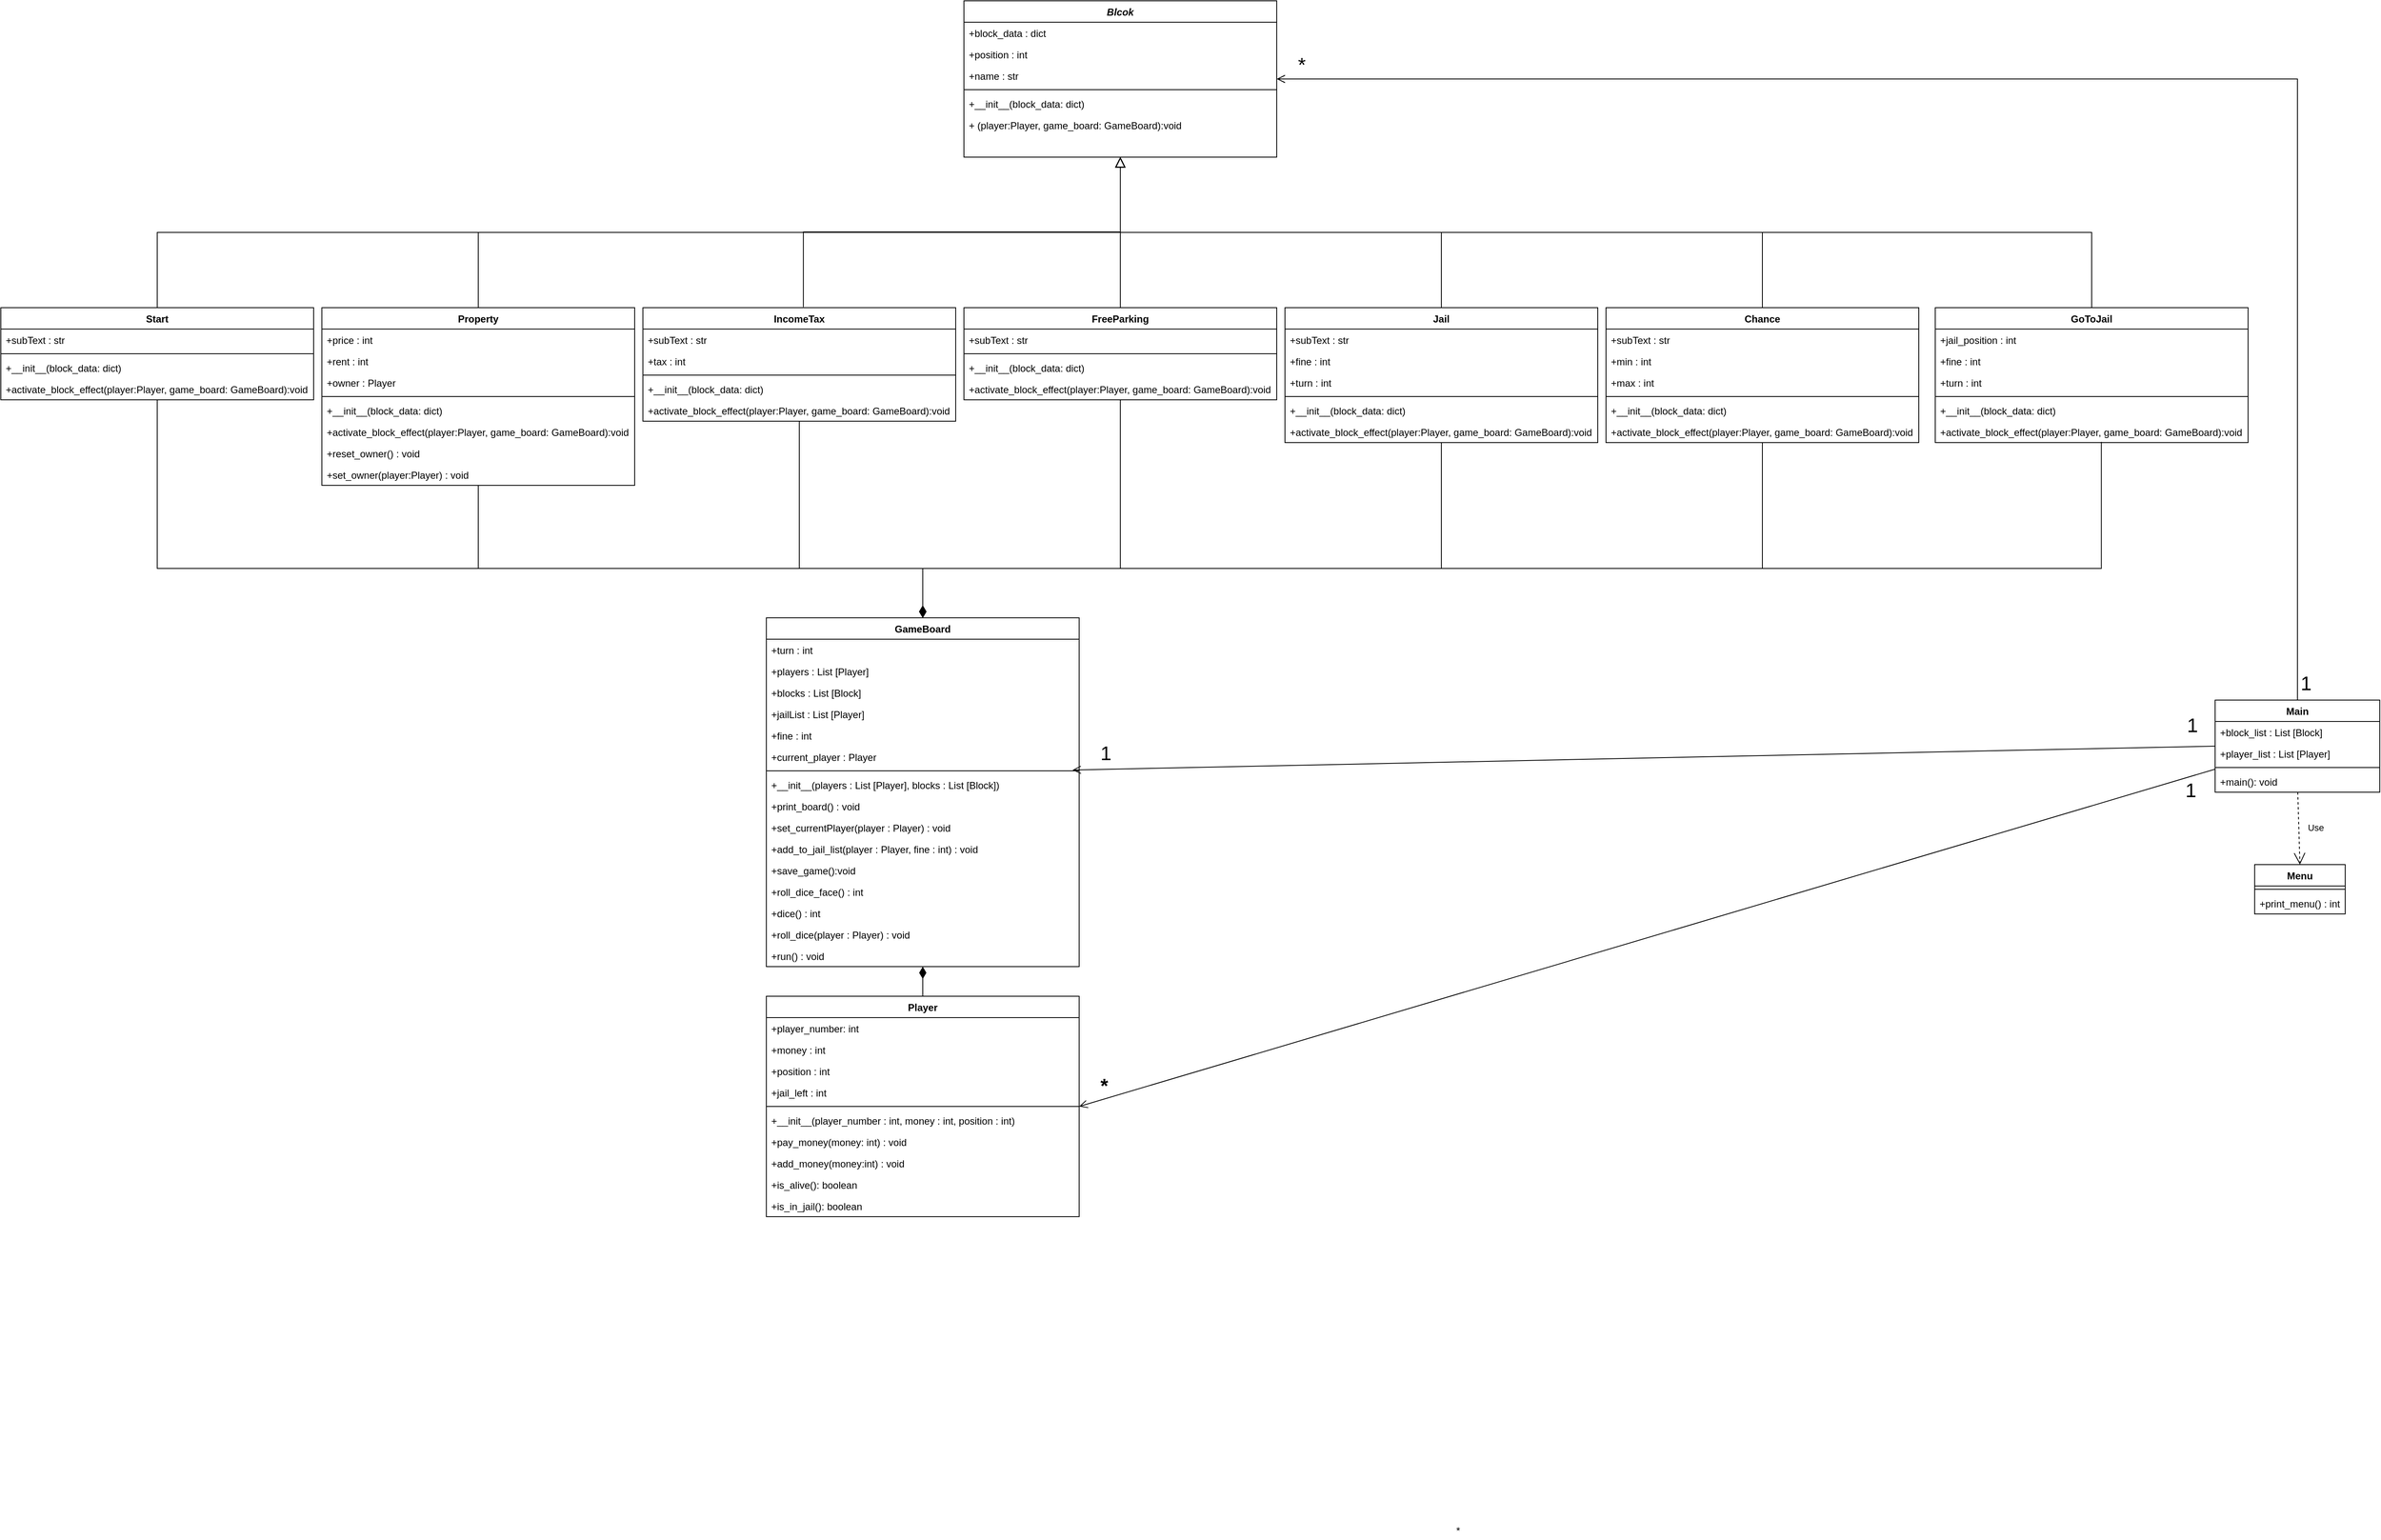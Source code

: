 <mxfile version="15.5.7" type="device"><diagram id="C5RBs43oDa-KdzZeNtuy" name="Page-1"><mxGraphModel dx="2113" dy="1960" grid="1" gridSize="10" guides="1" tooltips="1" connect="1" arrows="1" fold="1" page="1" pageScale="1" pageWidth="827" pageHeight="1169" math="0" shadow="0"><root><mxCell id="WIyWlLk6GJQsqaUBKTNV-0"/><mxCell id="WIyWlLk6GJQsqaUBKTNV-1" parent="WIyWlLk6GJQsqaUBKTNV-0"/><mxCell id="zkfFHV4jXpPFQw0GAbJ--0" value="Blcok" style="swimlane;fontStyle=3;align=center;verticalAlign=top;childLayout=stackLayout;horizontal=1;startSize=26;horizontalStack=0;resizeParent=1;resizeLast=0;collapsible=1;marginBottom=0;rounded=0;shadow=0;strokeWidth=1;" parent="WIyWlLk6GJQsqaUBKTNV-1" vertex="1"><mxGeometry x="500" y="-140" width="380" height="190" as="geometry"><mxRectangle x="710" y="110" width="160" height="26" as="alternateBounds"/></mxGeometry></mxCell><mxCell id="zkfFHV4jXpPFQw0GAbJ--1" value="+block_data : dict" style="text;align=left;verticalAlign=top;spacingLeft=4;spacingRight=4;overflow=hidden;rotatable=0;points=[[0,0.5],[1,0.5]];portConstraint=eastwest;" parent="zkfFHV4jXpPFQw0GAbJ--0" vertex="1"><mxGeometry y="26" width="380" height="26" as="geometry"/></mxCell><mxCell id="LRws4gwNDD_txyydp1Tf-12" value="+position : int" style="text;align=left;verticalAlign=top;spacingLeft=4;spacingRight=4;overflow=hidden;rotatable=0;points=[[0,0.5],[1,0.5]];portConstraint=eastwest;" parent="zkfFHV4jXpPFQw0GAbJ--0" vertex="1"><mxGeometry y="52" width="380" height="26" as="geometry"/></mxCell><mxCell id="LRws4gwNDD_txyydp1Tf-13" value="+name : str" style="text;align=left;verticalAlign=top;spacingLeft=4;spacingRight=4;overflow=hidden;rotatable=0;points=[[0,0.5],[1,0.5]];portConstraint=eastwest;" parent="zkfFHV4jXpPFQw0GAbJ--0" vertex="1"><mxGeometry y="78" width="380" height="26" as="geometry"/></mxCell><mxCell id="zkfFHV4jXpPFQw0GAbJ--4" value="" style="line;html=1;strokeWidth=1;align=left;verticalAlign=middle;spacingTop=-1;spacingLeft=3;spacingRight=3;rotatable=0;labelPosition=right;points=[];portConstraint=eastwest;" parent="zkfFHV4jXpPFQw0GAbJ--0" vertex="1"><mxGeometry y="104" width="380" height="8" as="geometry"/></mxCell><mxCell id="zkfFHV4jXpPFQw0GAbJ--5" value="+__init__(block_data: dict)" style="text;align=left;verticalAlign=top;spacingLeft=4;spacingRight=4;overflow=hidden;rotatable=0;points=[[0,0.5],[1,0.5]];portConstraint=eastwest;" parent="zkfFHV4jXpPFQw0GAbJ--0" vertex="1"><mxGeometry y="112" width="380" height="26" as="geometry"/></mxCell><mxCell id="LRws4gwNDD_txyydp1Tf-83" value="+ (player:Player, game_board: GameBoard):void" style="text;align=left;verticalAlign=top;spacingLeft=4;spacingRight=4;overflow=hidden;rotatable=0;points=[[0,0.5],[1,0.5]];portConstraint=eastwest;" parent="zkfFHV4jXpPFQw0GAbJ--0" vertex="1"><mxGeometry y="138" width="380" height="26" as="geometry"/></mxCell><mxCell id="zkfFHV4jXpPFQw0GAbJ--12" value="" style="endArrow=block;endSize=10;endFill=0;shadow=0;strokeWidth=1;rounded=0;edgeStyle=elbowEdgeStyle;elbow=vertical;exitX=0.5;exitY=0;exitDx=0;exitDy=0;" parent="WIyWlLk6GJQsqaUBKTNV-1" source="LRws4gwNDD_txyydp1Tf-0" target="zkfFHV4jXpPFQw0GAbJ--0" edge="1"><mxGeometry width="160" relative="1" as="geometry"><mxPoint x="-20" y="250" as="sourcePoint"/><mxPoint x="200" y="203" as="targetPoint"/></mxGeometry></mxCell><mxCell id="zkfFHV4jXpPFQw0GAbJ--16" value="" style="endArrow=block;endSize=10;endFill=0;shadow=0;strokeWidth=1;rounded=0;edgeStyle=elbowEdgeStyle;elbow=vertical;exitX=0.5;exitY=0;exitDx=0;exitDy=0;" parent="WIyWlLk6GJQsqaUBKTNV-1" source="LRws4gwNDD_txyydp1Tf-10" target="zkfFHV4jXpPFQw0GAbJ--0" edge="1"><mxGeometry width="160" relative="1" as="geometry"><mxPoint x="333" y="270" as="sourcePoint"/><mxPoint x="310" y="271" as="targetPoint"/></mxGeometry></mxCell><mxCell id="LRws4gwNDD_txyydp1Tf-0" value="Start" style="swimlane;fontStyle=1;align=center;verticalAlign=top;childLayout=stackLayout;horizontal=1;startSize=26;horizontalStack=0;resizeParent=1;resizeLast=0;collapsible=1;marginBottom=0;rounded=0;shadow=0;strokeWidth=1;" parent="WIyWlLk6GJQsqaUBKTNV-1" vertex="1"><mxGeometry x="-670" y="233" width="380" height="112" as="geometry"><mxRectangle x="200" y="220" width="160" height="26" as="alternateBounds"/></mxGeometry></mxCell><mxCell id="LRws4gwNDD_txyydp1Tf-9" value="+subText : str" style="text;align=left;verticalAlign=top;spacingLeft=4;spacingRight=4;overflow=hidden;rotatable=0;points=[[0,0.5],[1,0.5]];portConstraint=eastwest;" parent="LRws4gwNDD_txyydp1Tf-0" vertex="1"><mxGeometry y="26" width="380" height="26" as="geometry"/></mxCell><mxCell id="LRws4gwNDD_txyydp1Tf-2" value="" style="line;html=1;strokeWidth=1;align=left;verticalAlign=middle;spacingTop=-1;spacingLeft=3;spacingRight=3;rotatable=0;labelPosition=right;points=[];portConstraint=eastwest;" parent="LRws4gwNDD_txyydp1Tf-0" vertex="1"><mxGeometry y="52" width="380" height="8" as="geometry"/></mxCell><mxCell id="LRws4gwNDD_txyydp1Tf-84" value="+__init__(block_data: dict)" style="text;align=left;verticalAlign=top;spacingLeft=4;spacingRight=4;overflow=hidden;rotatable=0;points=[[0,0.5],[1,0.5]];portConstraint=eastwest;" parent="LRws4gwNDD_txyydp1Tf-0" vertex="1"><mxGeometry y="60" width="380" height="26" as="geometry"/></mxCell><mxCell id="LRws4gwNDD_txyydp1Tf-3" value="+activate_block_effect(player:Player, game_board: GameBoard):void" style="text;align=left;verticalAlign=top;spacingLeft=4;spacingRight=4;overflow=hidden;rotatable=0;points=[[0,0.5],[1,0.5]];portConstraint=eastwest;" parent="LRws4gwNDD_txyydp1Tf-0" vertex="1"><mxGeometry y="86" width="380" height="26" as="geometry"/></mxCell><mxCell id="LRws4gwNDD_txyydp1Tf-10" value="Property" style="swimlane;fontStyle=1;align=center;verticalAlign=top;childLayout=stackLayout;horizontal=1;startSize=26;horizontalStack=0;resizeParent=1;resizeLast=0;collapsible=1;marginBottom=0;rounded=0;shadow=0;strokeWidth=1;" parent="WIyWlLk6GJQsqaUBKTNV-1" vertex="1"><mxGeometry x="-280" y="233" width="380" height="216" as="geometry"><mxRectangle x="370" y="220" width="160" height="26" as="alternateBounds"/></mxGeometry></mxCell><mxCell id="LRws4gwNDD_txyydp1Tf-18" value="+price : int" style="text;align=left;verticalAlign=top;spacingLeft=4;spacingRight=4;overflow=hidden;rotatable=0;points=[[0,0.5],[1,0.5]];portConstraint=eastwest;" parent="LRws4gwNDD_txyydp1Tf-10" vertex="1"><mxGeometry y="26" width="380" height="26" as="geometry"/></mxCell><mxCell id="LRws4gwNDD_txyydp1Tf-19" value="+rent : int" style="text;align=left;verticalAlign=top;spacingLeft=4;spacingRight=4;overflow=hidden;rotatable=0;points=[[0,0.5],[1,0.5]];portConstraint=eastwest;" parent="LRws4gwNDD_txyydp1Tf-10" vertex="1"><mxGeometry y="52" width="380" height="26" as="geometry"/></mxCell><mxCell id="LRws4gwNDD_txyydp1Tf-14" value="+owner : Player" style="text;align=left;verticalAlign=top;spacingLeft=4;spacingRight=4;overflow=hidden;rotatable=0;points=[[0,0.5],[1,0.5]];portConstraint=eastwest;" parent="LRws4gwNDD_txyydp1Tf-10" vertex="1"><mxGeometry y="78" width="380" height="26" as="geometry"/></mxCell><mxCell id="LRws4gwNDD_txyydp1Tf-15" value="" style="line;html=1;strokeWidth=1;align=left;verticalAlign=middle;spacingTop=-1;spacingLeft=3;spacingRight=3;rotatable=0;labelPosition=right;points=[];portConstraint=eastwest;" parent="LRws4gwNDD_txyydp1Tf-10" vertex="1"><mxGeometry y="104" width="380" height="8" as="geometry"/></mxCell><mxCell id="LRws4gwNDD_txyydp1Tf-85" value="+__init__(block_data: dict)" style="text;align=left;verticalAlign=top;spacingLeft=4;spacingRight=4;overflow=hidden;rotatable=0;points=[[0,0.5],[1,0.5]];portConstraint=eastwest;" parent="LRws4gwNDD_txyydp1Tf-10" vertex="1"><mxGeometry y="112" width="380" height="26" as="geometry"/></mxCell><mxCell id="LRws4gwNDD_txyydp1Tf-16" value="+activate_block_effect(player:Player, game_board: GameBoard):void" style="text;align=left;verticalAlign=top;spacingLeft=4;spacingRight=4;overflow=hidden;rotatable=0;points=[[0,0.5],[1,0.5]];portConstraint=eastwest;" parent="LRws4gwNDD_txyydp1Tf-10" vertex="1"><mxGeometry y="138" width="380" height="26" as="geometry"/></mxCell><mxCell id="LRws4gwNDD_txyydp1Tf-20" value="+reset_owner() : void" style="text;align=left;verticalAlign=top;spacingLeft=4;spacingRight=4;overflow=hidden;rotatable=0;points=[[0,0.5],[1,0.5]];portConstraint=eastwest;" parent="LRws4gwNDD_txyydp1Tf-10" vertex="1"><mxGeometry y="164" width="380" height="26" as="geometry"/></mxCell><mxCell id="LRws4gwNDD_txyydp1Tf-21" value="+set_owner(player:Player) : void" style="text;align=left;verticalAlign=top;spacingLeft=4;spacingRight=4;overflow=hidden;rotatable=0;points=[[0,0.5],[1,0.5]];portConstraint=eastwest;" parent="LRws4gwNDD_txyydp1Tf-10" vertex="1"><mxGeometry y="190" width="380" height="26" as="geometry"/></mxCell><mxCell id="LRws4gwNDD_txyydp1Tf-22" value="IncomeTax" style="swimlane;fontStyle=1;align=center;verticalAlign=top;childLayout=stackLayout;horizontal=1;startSize=26;horizontalStack=0;resizeParent=1;resizeLast=0;collapsible=1;marginBottom=0;rounded=0;shadow=0;strokeWidth=1;" parent="WIyWlLk6GJQsqaUBKTNV-1" vertex="1"><mxGeometry x="110" y="233" width="380" height="138" as="geometry"><mxRectangle x="540" y="220" width="160" height="26" as="alternateBounds"/></mxGeometry></mxCell><mxCell id="LRws4gwNDD_txyydp1Tf-26" value="+subText : str" style="text;align=left;verticalAlign=top;spacingLeft=4;spacingRight=4;overflow=hidden;rotatable=0;points=[[0,0.5],[1,0.5]];portConstraint=eastwest;" parent="LRws4gwNDD_txyydp1Tf-22" vertex="1"><mxGeometry y="26" width="380" height="26" as="geometry"/></mxCell><mxCell id="LRws4gwNDD_txyydp1Tf-27" value="+tax : int" style="text;align=left;verticalAlign=top;spacingLeft=4;spacingRight=4;overflow=hidden;rotatable=0;points=[[0,0.5],[1,0.5]];portConstraint=eastwest;" parent="LRws4gwNDD_txyydp1Tf-22" vertex="1"><mxGeometry y="52" width="380" height="26" as="geometry"/></mxCell><mxCell id="LRws4gwNDD_txyydp1Tf-29" value="" style="line;html=1;strokeWidth=1;align=left;verticalAlign=middle;spacingTop=-1;spacingLeft=3;spacingRight=3;rotatable=0;labelPosition=right;points=[];portConstraint=eastwest;" parent="LRws4gwNDD_txyydp1Tf-22" vertex="1"><mxGeometry y="78" width="380" height="8" as="geometry"/></mxCell><mxCell id="LRws4gwNDD_txyydp1Tf-86" value="+__init__(block_data: dict)" style="text;align=left;verticalAlign=top;spacingLeft=4;spacingRight=4;overflow=hidden;rotatable=0;points=[[0,0.5],[1,0.5]];portConstraint=eastwest;" parent="LRws4gwNDD_txyydp1Tf-22" vertex="1"><mxGeometry y="86" width="380" height="26" as="geometry"/></mxCell><mxCell id="LRws4gwNDD_txyydp1Tf-30" value="+activate_block_effect(player:Player, game_board: GameBoard):void" style="text;align=left;verticalAlign=top;spacingLeft=4;spacingRight=4;overflow=hidden;rotatable=0;points=[[0,0.5],[1,0.5]];portConstraint=eastwest;" parent="LRws4gwNDD_txyydp1Tf-22" vertex="1"><mxGeometry y="112" width="380" height="26" as="geometry"/></mxCell><mxCell id="LRws4gwNDD_txyydp1Tf-33" value="Jail" style="swimlane;fontStyle=1;align=center;verticalAlign=top;childLayout=stackLayout;horizontal=1;startSize=26;horizontalStack=0;resizeParent=1;resizeLast=0;collapsible=1;marginBottom=0;rounded=0;shadow=0;strokeWidth=1;" parent="WIyWlLk6GJQsqaUBKTNV-1" vertex="1"><mxGeometry x="890" y="233" width="380" height="164" as="geometry"><mxRectangle x="880" y="220" width="160" height="26" as="alternateBounds"/></mxGeometry></mxCell><mxCell id="LRws4gwNDD_txyydp1Tf-37" value="+subText : str" style="text;align=left;verticalAlign=top;spacingLeft=4;spacingRight=4;overflow=hidden;rotatable=0;points=[[0,0.5],[1,0.5]];portConstraint=eastwest;" parent="LRws4gwNDD_txyydp1Tf-33" vertex="1"><mxGeometry y="26" width="380" height="26" as="geometry"/></mxCell><mxCell id="LRws4gwNDD_txyydp1Tf-35" value="+fine : int" style="text;align=left;verticalAlign=top;spacingLeft=4;spacingRight=4;overflow=hidden;rotatable=0;points=[[0,0.5],[1,0.5]];portConstraint=eastwest;" parent="LRws4gwNDD_txyydp1Tf-33" vertex="1"><mxGeometry y="52" width="380" height="26" as="geometry"/></mxCell><mxCell id="LRws4gwNDD_txyydp1Tf-36" value="+turn : int" style="text;align=left;verticalAlign=top;spacingLeft=4;spacingRight=4;overflow=hidden;rotatable=0;points=[[0,0.5],[1,0.5]];portConstraint=eastwest;" parent="LRws4gwNDD_txyydp1Tf-33" vertex="1"><mxGeometry y="78" width="380" height="26" as="geometry"/></mxCell><mxCell id="LRws4gwNDD_txyydp1Tf-39" value="" style="line;html=1;strokeWidth=1;align=left;verticalAlign=middle;spacingTop=-1;spacingLeft=3;spacingRight=3;rotatable=0;labelPosition=right;points=[];portConstraint=eastwest;" parent="LRws4gwNDD_txyydp1Tf-33" vertex="1"><mxGeometry y="104" width="380" height="8" as="geometry"/></mxCell><mxCell id="LRws4gwNDD_txyydp1Tf-88" value="+__init__(block_data: dict)" style="text;align=left;verticalAlign=top;spacingLeft=4;spacingRight=4;overflow=hidden;rotatable=0;points=[[0,0.5],[1,0.5]];portConstraint=eastwest;" parent="LRws4gwNDD_txyydp1Tf-33" vertex="1"><mxGeometry y="112" width="380" height="26" as="geometry"/></mxCell><mxCell id="LRws4gwNDD_txyydp1Tf-40" value="+activate_block_effect(player:Player, game_board: GameBoard):void" style="text;align=left;verticalAlign=top;spacingLeft=4;spacingRight=4;overflow=hidden;rotatable=0;points=[[0,0.5],[1,0.5]];portConstraint=eastwest;" parent="LRws4gwNDD_txyydp1Tf-33" vertex="1"><mxGeometry y="138" width="380" height="26" as="geometry"/></mxCell><mxCell id="LRws4gwNDD_txyydp1Tf-41" value="Chance" style="swimlane;fontStyle=1;align=center;verticalAlign=top;childLayout=stackLayout;horizontal=1;startSize=26;horizontalStack=0;resizeParent=1;resizeLast=0;collapsible=1;marginBottom=0;rounded=0;shadow=0;strokeWidth=1;" parent="WIyWlLk6GJQsqaUBKTNV-1" vertex="1"><mxGeometry x="1280" y="233" width="380" height="164" as="geometry"><mxRectangle x="1060" y="220" width="160" height="26" as="alternateBounds"/></mxGeometry></mxCell><mxCell id="LRws4gwNDD_txyydp1Tf-43" value="+subText : str" style="text;align=left;verticalAlign=top;spacingLeft=4;spacingRight=4;overflow=hidden;rotatable=0;points=[[0,0.5],[1,0.5]];portConstraint=eastwest;" parent="LRws4gwNDD_txyydp1Tf-41" vertex="1"><mxGeometry y="26" width="380" height="26" as="geometry"/></mxCell><mxCell id="LRws4gwNDD_txyydp1Tf-44" value="+min : int" style="text;align=left;verticalAlign=top;spacingLeft=4;spacingRight=4;overflow=hidden;rotatable=0;points=[[0,0.5],[1,0.5]];portConstraint=eastwest;" parent="LRws4gwNDD_txyydp1Tf-41" vertex="1"><mxGeometry y="52" width="380" height="26" as="geometry"/></mxCell><mxCell id="LRws4gwNDD_txyydp1Tf-45" value="+max : int" style="text;align=left;verticalAlign=top;spacingLeft=4;spacingRight=4;overflow=hidden;rotatable=0;points=[[0,0.5],[1,0.5]];portConstraint=eastwest;" parent="LRws4gwNDD_txyydp1Tf-41" vertex="1"><mxGeometry y="78" width="380" height="26" as="geometry"/></mxCell><mxCell id="LRws4gwNDD_txyydp1Tf-46" value="" style="line;html=1;strokeWidth=1;align=left;verticalAlign=middle;spacingTop=-1;spacingLeft=3;spacingRight=3;rotatable=0;labelPosition=right;points=[];portConstraint=eastwest;" parent="LRws4gwNDD_txyydp1Tf-41" vertex="1"><mxGeometry y="104" width="380" height="8" as="geometry"/></mxCell><mxCell id="LRws4gwNDD_txyydp1Tf-89" value="+__init__(block_data: dict)" style="text;align=left;verticalAlign=top;spacingLeft=4;spacingRight=4;overflow=hidden;rotatable=0;points=[[0,0.5],[1,0.5]];portConstraint=eastwest;" parent="LRws4gwNDD_txyydp1Tf-41" vertex="1"><mxGeometry y="112" width="380" height="26" as="geometry"/></mxCell><mxCell id="LRws4gwNDD_txyydp1Tf-47" value="+activate_block_effect(player:Player, game_board: GameBoard):void" style="text;align=left;verticalAlign=top;spacingLeft=4;spacingRight=4;overflow=hidden;rotatable=0;points=[[0,0.5],[1,0.5]];portConstraint=eastwest;" parent="LRws4gwNDD_txyydp1Tf-41" vertex="1"><mxGeometry y="138" width="380" height="26" as="geometry"/></mxCell><mxCell id="LRws4gwNDD_txyydp1Tf-48" value="FreeParking" style="swimlane;fontStyle=1;align=center;verticalAlign=top;childLayout=stackLayout;horizontal=1;startSize=26;horizontalStack=0;resizeParent=1;resizeLast=0;collapsible=1;marginBottom=0;rounded=0;shadow=0;strokeWidth=1;" parent="WIyWlLk6GJQsqaUBKTNV-1" vertex="1"><mxGeometry x="500" y="233" width="380" height="112" as="geometry"><mxRectangle x="710" y="220" width="160" height="26" as="alternateBounds"/></mxGeometry></mxCell><mxCell id="LRws4gwNDD_txyydp1Tf-50" value="+subText : str" style="text;align=left;verticalAlign=top;spacingLeft=4;spacingRight=4;overflow=hidden;rotatable=0;points=[[0,0.5],[1,0.5]];portConstraint=eastwest;" parent="LRws4gwNDD_txyydp1Tf-48" vertex="1"><mxGeometry y="26" width="380" height="26" as="geometry"/></mxCell><mxCell id="LRws4gwNDD_txyydp1Tf-53" value="" style="line;html=1;strokeWidth=1;align=left;verticalAlign=middle;spacingTop=-1;spacingLeft=3;spacingRight=3;rotatable=0;labelPosition=right;points=[];portConstraint=eastwest;" parent="LRws4gwNDD_txyydp1Tf-48" vertex="1"><mxGeometry y="52" width="380" height="8" as="geometry"/></mxCell><mxCell id="LRws4gwNDD_txyydp1Tf-87" value="+__init__(block_data: dict)" style="text;align=left;verticalAlign=top;spacingLeft=4;spacingRight=4;overflow=hidden;rotatable=0;points=[[0,0.5],[1,0.5]];portConstraint=eastwest;" parent="LRws4gwNDD_txyydp1Tf-48" vertex="1"><mxGeometry y="60" width="380" height="26" as="geometry"/></mxCell><mxCell id="LRws4gwNDD_txyydp1Tf-54" value="+activate_block_effect(player:Player, game_board: GameBoard):void" style="text;align=left;verticalAlign=top;spacingLeft=4;spacingRight=4;overflow=hidden;rotatable=0;points=[[0,0.5],[1,0.5]];portConstraint=eastwest;" parent="LRws4gwNDD_txyydp1Tf-48" vertex="1"><mxGeometry y="86" width="380" height="26" as="geometry"/></mxCell><mxCell id="LRws4gwNDD_txyydp1Tf-55" value="GoToJail" style="swimlane;fontStyle=1;align=center;verticalAlign=top;childLayout=stackLayout;horizontal=1;startSize=26;horizontalStack=0;resizeParent=1;resizeLast=0;collapsible=1;marginBottom=0;rounded=0;shadow=0;strokeWidth=1;" parent="WIyWlLk6GJQsqaUBKTNV-1" vertex="1"><mxGeometry x="1680" y="233" width="380" height="164" as="geometry"><mxRectangle x="1230" y="220" width="160" height="26" as="alternateBounds"/></mxGeometry></mxCell><mxCell id="LRws4gwNDD_txyydp1Tf-56" value="+jail_position : int" style="text;align=left;verticalAlign=top;spacingLeft=4;spacingRight=4;overflow=hidden;rotatable=0;points=[[0,0.5],[1,0.5]];portConstraint=eastwest;" parent="LRws4gwNDD_txyydp1Tf-55" vertex="1"><mxGeometry y="26" width="380" height="26" as="geometry"/></mxCell><mxCell id="LRws4gwNDD_txyydp1Tf-57" value="+fine : int" style="text;align=left;verticalAlign=top;spacingLeft=4;spacingRight=4;overflow=hidden;rotatable=0;points=[[0,0.5],[1,0.5]];portConstraint=eastwest;" parent="LRws4gwNDD_txyydp1Tf-55" vertex="1"><mxGeometry y="52" width="380" height="26" as="geometry"/></mxCell><mxCell id="LRws4gwNDD_txyydp1Tf-58" value="+turn : int" style="text;align=left;verticalAlign=top;spacingLeft=4;spacingRight=4;overflow=hidden;rotatable=0;points=[[0,0.5],[1,0.5]];portConstraint=eastwest;" parent="LRws4gwNDD_txyydp1Tf-55" vertex="1"><mxGeometry y="78" width="380" height="26" as="geometry"/></mxCell><mxCell id="LRws4gwNDD_txyydp1Tf-59" value="" style="line;html=1;strokeWidth=1;align=left;verticalAlign=middle;spacingTop=-1;spacingLeft=3;spacingRight=3;rotatable=0;labelPosition=right;points=[];portConstraint=eastwest;" parent="LRws4gwNDD_txyydp1Tf-55" vertex="1"><mxGeometry y="104" width="380" height="8" as="geometry"/></mxCell><mxCell id="LRws4gwNDD_txyydp1Tf-90" value="+__init__(block_data: dict)" style="text;align=left;verticalAlign=top;spacingLeft=4;spacingRight=4;overflow=hidden;rotatable=0;points=[[0,0.5],[1,0.5]];portConstraint=eastwest;" parent="LRws4gwNDD_txyydp1Tf-55" vertex="1"><mxGeometry y="112" width="380" height="26" as="geometry"/></mxCell><mxCell id="LRws4gwNDD_txyydp1Tf-60" value="+activate_block_effect(player:Player, game_board: GameBoard):void" style="text;align=left;verticalAlign=top;spacingLeft=4;spacingRight=4;overflow=hidden;rotatable=0;points=[[0,0.5],[1,0.5]];portConstraint=eastwest;" parent="LRws4gwNDD_txyydp1Tf-55" vertex="1"><mxGeometry y="138" width="380" height="26" as="geometry"/></mxCell><mxCell id="LRws4gwNDD_txyydp1Tf-65" value="" style="endArrow=block;endSize=10;endFill=0;shadow=0;strokeWidth=1;rounded=0;edgeStyle=elbowEdgeStyle;elbow=vertical;exitX=0.5;exitY=0;exitDx=0;exitDy=0;" parent="WIyWlLk6GJQsqaUBKTNV-1" source="LRws4gwNDD_txyydp1Tf-48" edge="1"><mxGeometry width="160" relative="1" as="geometry"><mxPoint x="470" y="112" as="sourcePoint"/><mxPoint x="690" y="50" as="targetPoint"/></mxGeometry></mxCell><mxCell id="LRws4gwNDD_txyydp1Tf-72" value="" style="endArrow=block;endSize=10;endFill=0;shadow=0;strokeWidth=1;rounded=0;edgeStyle=elbowEdgeStyle;elbow=vertical;exitX=0.513;exitY=-0.005;exitDx=0;exitDy=0;exitPerimeter=0;" parent="WIyWlLk6GJQsqaUBKTNV-1" source="LRws4gwNDD_txyydp1Tf-22" edge="1"><mxGeometry width="160" relative="1" as="geometry"><mxPoint x="120" y="230" as="sourcePoint"/><mxPoint x="690" y="50" as="targetPoint"/></mxGeometry></mxCell><mxCell id="LRws4gwNDD_txyydp1Tf-73" value="" style="endArrow=block;endSize=10;endFill=0;shadow=0;strokeWidth=1;rounded=0;edgeStyle=elbowEdgeStyle;elbow=vertical;exitX=0.5;exitY=0;exitDx=0;exitDy=0;" parent="WIyWlLk6GJQsqaUBKTNV-1" source="LRws4gwNDD_txyydp1Tf-33" edge="1"><mxGeometry width="160" relative="1" as="geometry"><mxPoint x="920" y="230" as="sourcePoint"/><mxPoint x="690" y="50" as="targetPoint"/></mxGeometry></mxCell><mxCell id="LRws4gwNDD_txyydp1Tf-75" value="" style="endArrow=block;endSize=10;endFill=0;shadow=0;strokeWidth=1;rounded=0;edgeStyle=elbowEdgeStyle;elbow=vertical;exitX=0.5;exitY=0;exitDx=0;exitDy=0;entryX=0.5;entryY=1;entryDx=0;entryDy=0;" parent="WIyWlLk6GJQsqaUBKTNV-1" source="LRws4gwNDD_txyydp1Tf-41" target="zkfFHV4jXpPFQw0GAbJ--0" edge="1"><mxGeometry width="160" relative="1" as="geometry"><mxPoint x="1090" y="230" as="sourcePoint"/><mxPoint x="680" y="50" as="targetPoint"/></mxGeometry></mxCell><mxCell id="LRws4gwNDD_txyydp1Tf-76" value="" style="endArrow=block;endSize=10;endFill=0;shadow=0;strokeWidth=1;rounded=0;edgeStyle=elbowEdgeStyle;elbow=vertical;entryX=0.5;entryY=1;entryDx=0;entryDy=0;" parent="WIyWlLk6GJQsqaUBKTNV-1" source="LRws4gwNDD_txyydp1Tf-55" target="zkfFHV4jXpPFQw0GAbJ--0" edge="1"><mxGeometry width="160" relative="1" as="geometry"><mxPoint x="1480" y="230" as="sourcePoint"/><mxPoint x="680" y="50" as="targetPoint"/></mxGeometry></mxCell><mxCell id="LRws4gwNDD_txyydp1Tf-77" value="Player" style="swimlane;fontStyle=1;align=center;verticalAlign=top;childLayout=stackLayout;horizontal=1;startSize=26;horizontalStack=0;resizeParent=1;resizeLast=0;collapsible=1;marginBottom=0;rounded=0;shadow=0;strokeWidth=1;" parent="WIyWlLk6GJQsqaUBKTNV-1" vertex="1"><mxGeometry x="260" y="1070" width="380" height="268" as="geometry"><mxRectangle x="970" y="840" width="160" height="26" as="alternateBounds"/></mxGeometry></mxCell><mxCell id="LRws4gwNDD_txyydp1Tf-78" value="+player_number: int" style="text;align=left;verticalAlign=top;spacingLeft=4;spacingRight=4;overflow=hidden;rotatable=0;points=[[0,0.5],[1,0.5]];portConstraint=eastwest;" parent="LRws4gwNDD_txyydp1Tf-77" vertex="1"><mxGeometry y="26" width="380" height="26" as="geometry"/></mxCell><mxCell id="LRws4gwNDD_txyydp1Tf-79" value="+money : int" style="text;align=left;verticalAlign=top;spacingLeft=4;spacingRight=4;overflow=hidden;rotatable=0;points=[[0,0.5],[1,0.5]];portConstraint=eastwest;" parent="LRws4gwNDD_txyydp1Tf-77" vertex="1"><mxGeometry y="52" width="380" height="26" as="geometry"/></mxCell><mxCell id="LRws4gwNDD_txyydp1Tf-80" value="+position : int" style="text;align=left;verticalAlign=top;spacingLeft=4;spacingRight=4;overflow=hidden;rotatable=0;points=[[0,0.5],[1,0.5]];portConstraint=eastwest;" parent="LRws4gwNDD_txyydp1Tf-77" vertex="1"><mxGeometry y="78" width="380" height="26" as="geometry"/></mxCell><mxCell id="LRws4gwNDD_txyydp1Tf-91" value="+jail_left : int" style="text;align=left;verticalAlign=top;spacingLeft=4;spacingRight=4;overflow=hidden;rotatable=0;points=[[0,0.5],[1,0.5]];portConstraint=eastwest;" parent="LRws4gwNDD_txyydp1Tf-77" vertex="1"><mxGeometry y="104" width="380" height="26" as="geometry"/></mxCell><mxCell id="LRws4gwNDD_txyydp1Tf-81" value="" style="line;html=1;strokeWidth=1;align=left;verticalAlign=middle;spacingTop=-1;spacingLeft=3;spacingRight=3;rotatable=0;labelPosition=right;points=[];portConstraint=eastwest;" parent="LRws4gwNDD_txyydp1Tf-77" vertex="1"><mxGeometry y="130" width="380" height="8" as="geometry"/></mxCell><mxCell id="LRws4gwNDD_txyydp1Tf-82" value="+__init__(player_number : int, money : int, position : int)" style="text;align=left;verticalAlign=top;spacingLeft=4;spacingRight=4;overflow=hidden;rotatable=0;points=[[0,0.5],[1,0.5]];portConstraint=eastwest;" parent="LRws4gwNDD_txyydp1Tf-77" vertex="1"><mxGeometry y="138" width="380" height="26" as="geometry"/></mxCell><mxCell id="LRws4gwNDD_txyydp1Tf-92" value="+pay_money(money: int) : void" style="text;align=left;verticalAlign=top;spacingLeft=4;spacingRight=4;overflow=hidden;rotatable=0;points=[[0,0.5],[1,0.5]];portConstraint=eastwest;" parent="LRws4gwNDD_txyydp1Tf-77" vertex="1"><mxGeometry y="164" width="380" height="26" as="geometry"/></mxCell><mxCell id="LRws4gwNDD_txyydp1Tf-93" value="+add_money(money:int) : void" style="text;align=left;verticalAlign=top;spacingLeft=4;spacingRight=4;overflow=hidden;rotatable=0;points=[[0,0.5],[1,0.5]];portConstraint=eastwest;" parent="LRws4gwNDD_txyydp1Tf-77" vertex="1"><mxGeometry y="190" width="380" height="26" as="geometry"/></mxCell><mxCell id="LRws4gwNDD_txyydp1Tf-94" value="+is_alive(): boolean" style="text;align=left;verticalAlign=top;spacingLeft=4;spacingRight=4;overflow=hidden;rotatable=0;points=[[0,0.5],[1,0.5]];portConstraint=eastwest;" parent="LRws4gwNDD_txyydp1Tf-77" vertex="1"><mxGeometry y="216" width="380" height="26" as="geometry"/></mxCell><mxCell id="LRws4gwNDD_txyydp1Tf-95" value="+is_in_jail(): boolean" style="text;align=left;verticalAlign=top;spacingLeft=4;spacingRight=4;overflow=hidden;rotatable=0;points=[[0,0.5],[1,0.5]];portConstraint=eastwest;" parent="LRws4gwNDD_txyydp1Tf-77" vertex="1"><mxGeometry y="242" width="380" height="26" as="geometry"/></mxCell><mxCell id="LRws4gwNDD_txyydp1Tf-96" value="GameBoard" style="swimlane;fontStyle=1;align=center;verticalAlign=top;childLayout=stackLayout;horizontal=1;startSize=26;horizontalStack=0;resizeParent=1;resizeLast=0;collapsible=1;marginBottom=0;rounded=0;shadow=0;strokeWidth=1;" parent="WIyWlLk6GJQsqaUBKTNV-1" vertex="1"><mxGeometry x="260" y="610" width="380" height="424" as="geometry"><mxRectangle x="710" y="400" width="160" height="26" as="alternateBounds"/></mxGeometry></mxCell><mxCell id="LRws4gwNDD_txyydp1Tf-97" value="+turn : int" style="text;align=left;verticalAlign=top;spacingLeft=4;spacingRight=4;overflow=hidden;rotatable=0;points=[[0,0.5],[1,0.5]];portConstraint=eastwest;" parent="LRws4gwNDD_txyydp1Tf-96" vertex="1"><mxGeometry y="26" width="380" height="26" as="geometry"/></mxCell><mxCell id="LRws4gwNDD_txyydp1Tf-98" value="+players : List [Player]" style="text;align=left;verticalAlign=top;spacingLeft=4;spacingRight=4;overflow=hidden;rotatable=0;points=[[0,0.5],[1,0.5]];portConstraint=eastwest;" parent="LRws4gwNDD_txyydp1Tf-96" vertex="1"><mxGeometry y="52" width="380" height="26" as="geometry"/></mxCell><mxCell id="LRws4gwNDD_txyydp1Tf-99" value="+blocks : List [Block]" style="text;align=left;verticalAlign=top;spacingLeft=4;spacingRight=4;overflow=hidden;rotatable=0;points=[[0,0.5],[1,0.5]];portConstraint=eastwest;" parent="LRws4gwNDD_txyydp1Tf-96" vertex="1"><mxGeometry y="78" width="380" height="26" as="geometry"/></mxCell><mxCell id="LRws4gwNDD_txyydp1Tf-100" value="+jailList : List [Player]" style="text;align=left;verticalAlign=top;spacingLeft=4;spacingRight=4;overflow=hidden;rotatable=0;points=[[0,0.5],[1,0.5]];portConstraint=eastwest;" parent="LRws4gwNDD_txyydp1Tf-96" vertex="1"><mxGeometry y="104" width="380" height="26" as="geometry"/></mxCell><mxCell id="LRws4gwNDD_txyydp1Tf-107" value="+fine : int" style="text;align=left;verticalAlign=top;spacingLeft=4;spacingRight=4;overflow=hidden;rotatable=0;points=[[0,0.5],[1,0.5]];portConstraint=eastwest;" parent="LRws4gwNDD_txyydp1Tf-96" vertex="1"><mxGeometry y="130" width="380" height="26" as="geometry"/></mxCell><mxCell id="LRws4gwNDD_txyydp1Tf-158" value="+current_player : Player" style="text;align=left;verticalAlign=top;spacingLeft=4;spacingRight=4;overflow=hidden;rotatable=0;points=[[0,0.5],[1,0.5]];portConstraint=eastwest;" parent="LRws4gwNDD_txyydp1Tf-96" vertex="1"><mxGeometry y="156" width="380" height="26" as="geometry"/></mxCell><mxCell id="LRws4gwNDD_txyydp1Tf-101" value="" style="line;html=1;strokeWidth=1;align=left;verticalAlign=middle;spacingTop=-1;spacingLeft=3;spacingRight=3;rotatable=0;labelPosition=right;points=[];portConstraint=eastwest;" parent="LRws4gwNDD_txyydp1Tf-96" vertex="1"><mxGeometry y="182" width="380" height="8" as="geometry"/></mxCell><mxCell id="LRws4gwNDD_txyydp1Tf-102" value="+__init__(players : List [Player], blocks : List [Block])" style="text;align=left;verticalAlign=top;spacingLeft=4;spacingRight=4;overflow=hidden;rotatable=0;points=[[0,0.5],[1,0.5]];portConstraint=eastwest;" parent="LRws4gwNDD_txyydp1Tf-96" vertex="1"><mxGeometry y="190" width="380" height="26" as="geometry"/></mxCell><mxCell id="LRws4gwNDD_txyydp1Tf-103" value="+print_board() : void" style="text;align=left;verticalAlign=top;spacingLeft=4;spacingRight=4;overflow=hidden;rotatable=0;points=[[0,0.5],[1,0.5]];portConstraint=eastwest;" parent="LRws4gwNDD_txyydp1Tf-96" vertex="1"><mxGeometry y="216" width="380" height="26" as="geometry"/></mxCell><mxCell id="LRws4gwNDD_txyydp1Tf-159" value="+set_currentPlayer(player : Player) : void" style="text;align=left;verticalAlign=top;spacingLeft=4;spacingRight=4;overflow=hidden;rotatable=0;points=[[0,0.5],[1,0.5]];portConstraint=eastwest;" parent="LRws4gwNDD_txyydp1Tf-96" vertex="1"><mxGeometry y="242" width="380" height="26" as="geometry"/></mxCell><mxCell id="LRws4gwNDD_txyydp1Tf-105" value="+add_to_jail_list(player : Player, fine : int) : void" style="text;align=left;verticalAlign=top;spacingLeft=4;spacingRight=4;overflow=hidden;rotatable=0;points=[[0,0.5],[1,0.5]];portConstraint=eastwest;" parent="LRws4gwNDD_txyydp1Tf-96" vertex="1"><mxGeometry y="268" width="380" height="26" as="geometry"/></mxCell><mxCell id="LRws4gwNDD_txyydp1Tf-106" value="+save_game():void" style="text;align=left;verticalAlign=top;spacingLeft=4;spacingRight=4;overflow=hidden;rotatable=0;points=[[0,0.5],[1,0.5]];portConstraint=eastwest;" parent="LRws4gwNDD_txyydp1Tf-96" vertex="1"><mxGeometry y="294" width="380" height="26" as="geometry"/></mxCell><mxCell id="LRws4gwNDD_txyydp1Tf-108" value="+roll_dice_face() : int" style="text;align=left;verticalAlign=top;spacingLeft=4;spacingRight=4;overflow=hidden;rotatable=0;points=[[0,0.5],[1,0.5]];portConstraint=eastwest;" parent="LRws4gwNDD_txyydp1Tf-96" vertex="1"><mxGeometry y="320" width="380" height="26" as="geometry"/></mxCell><mxCell id="LRws4gwNDD_txyydp1Tf-109" value="+dice() : int" style="text;align=left;verticalAlign=top;spacingLeft=4;spacingRight=4;overflow=hidden;rotatable=0;points=[[0,0.5],[1,0.5]];portConstraint=eastwest;" parent="LRws4gwNDD_txyydp1Tf-96" vertex="1"><mxGeometry y="346" width="380" height="26" as="geometry"/></mxCell><mxCell id="LRws4gwNDD_txyydp1Tf-104" value="+roll_dice(player : Player) : void" style="text;align=left;verticalAlign=top;spacingLeft=4;spacingRight=4;overflow=hidden;rotatable=0;points=[[0,0.5],[1,0.5]];portConstraint=eastwest;" parent="LRws4gwNDD_txyydp1Tf-96" vertex="1"><mxGeometry y="372" width="380" height="26" as="geometry"/></mxCell><mxCell id="LRws4gwNDD_txyydp1Tf-110" value="+run() : void" style="text;align=left;verticalAlign=top;spacingLeft=4;spacingRight=4;overflow=hidden;rotatable=0;points=[[0,0.5],[1,0.5]];portConstraint=eastwest;" parent="LRws4gwNDD_txyydp1Tf-96" vertex="1"><mxGeometry y="398" width="380" height="26" as="geometry"/></mxCell><mxCell id="LRws4gwNDD_txyydp1Tf-111" value="" style="endArrow=none;html=1;endFill=0;startArrow=diamondThin;startFill=1;edgeStyle=elbowEdgeStyle;elbow=vertical;rounded=0;entryX=0.5;entryY=1;entryDx=0;entryDy=0;exitX=0.5;exitY=0;exitDx=0;exitDy=0;startSize=12;" parent="WIyWlLk6GJQsqaUBKTNV-1" source="LRws4gwNDD_txyydp1Tf-96" target="LRws4gwNDD_txyydp1Tf-0" edge="1"><mxGeometry width="100" height="75" relative="1" as="geometry"><mxPoint x="280" y="330" as="sourcePoint"/><mxPoint x="280" y="250" as="targetPoint"/><Array as="points"><mxPoint x="360" y="550"/></Array></mxGeometry></mxCell><mxCell id="LRws4gwNDD_txyydp1Tf-112" value="" style="endArrow=none;html=1;endFill=0;startArrow=diamondThin;startFill=1;edgeStyle=elbowEdgeStyle;elbow=vertical;rounded=0;entryX=0.5;entryY=1;entryDx=0;entryDy=0;exitX=0.5;exitY=0;exitDx=0;exitDy=0;strokeWidth=1;startSize=12;" parent="WIyWlLk6GJQsqaUBKTNV-1" source="LRws4gwNDD_txyydp1Tf-96" target="LRws4gwNDD_txyydp1Tf-10" edge="1"><mxGeometry width="100" height="75" relative="1" as="geometry"><mxPoint x="290" y="337" as="sourcePoint"/><mxPoint x="290" y="256" as="targetPoint"/><Array as="points"><mxPoint x="290" y="550"/><mxPoint x="-10" y="720"/></Array></mxGeometry></mxCell><mxCell id="LRws4gwNDD_txyydp1Tf-113" value="" style="endArrow=none;html=1;endFill=0;startArrow=diamondThin;startFill=1;edgeStyle=elbowEdgeStyle;elbow=vertical;rounded=0;entryX=0.5;entryY=1;entryDx=0;entryDy=0;exitX=0.5;exitY=0;exitDx=0;exitDy=0;endSize=6;startSize=12;" parent="WIyWlLk6GJQsqaUBKTNV-1" source="LRws4gwNDD_txyydp1Tf-96" target="LRws4gwNDD_txyydp1Tf-22" edge="1"><mxGeometry width="100" height="75" relative="1" as="geometry"><mxPoint x="810" y="410" as="sourcePoint"/><mxPoint x="460" y="256" as="targetPoint"/><Array as="points"><mxPoint x="340" y="550"/><mxPoint x="390" y="720"/></Array></mxGeometry></mxCell><mxCell id="LRws4gwNDD_txyydp1Tf-114" value="" style="endArrow=none;html=1;endFill=0;startArrow=diamondThin;startFill=1;edgeStyle=elbowEdgeStyle;elbow=vertical;rounded=0;entryX=0.5;entryY=1;entryDx=0;entryDy=0;exitX=0.5;exitY=0;exitDx=0;exitDy=0;startSize=12;" parent="WIyWlLk6GJQsqaUBKTNV-1" source="LRws4gwNDD_txyydp1Tf-96" target="LRws4gwNDD_txyydp1Tf-48" edge="1"><mxGeometry width="100" height="75" relative="1" as="geometry"><mxPoint x="820" y="420" as="sourcePoint"/><mxPoint x="470" y="266" as="targetPoint"/><Array as="points"><mxPoint x="480" y="550"/></Array></mxGeometry></mxCell><mxCell id="LRws4gwNDD_txyydp1Tf-115" value="" style="endArrow=none;html=1;endFill=0;startArrow=diamondThin;startFill=1;edgeStyle=elbowEdgeStyle;elbow=vertical;rounded=0;entryX=0.5;entryY=1;entryDx=0;entryDy=0;exitX=0.5;exitY=0;exitDx=0;exitDy=0;startSize=12;" parent="WIyWlLk6GJQsqaUBKTNV-1" source="LRws4gwNDD_txyydp1Tf-96" target="LRws4gwNDD_txyydp1Tf-33" edge="1"><mxGeometry width="100" height="75" relative="1" as="geometry"><mxPoint x="830" y="430" as="sourcePoint"/><mxPoint x="480" y="276" as="targetPoint"/><Array as="points"><mxPoint x="900" y="550"/><mxPoint x="1060" y="720"/></Array></mxGeometry></mxCell><mxCell id="LRws4gwNDD_txyydp1Tf-116" value="" style="endArrow=none;html=1;endFill=0;startArrow=diamondThin;startFill=1;edgeStyle=elbowEdgeStyle;elbow=vertical;rounded=0;entryX=0.5;entryY=1;entryDx=0;entryDy=0;exitX=0.5;exitY=0;exitDx=0;exitDy=0;startSize=12;" parent="WIyWlLk6GJQsqaUBKTNV-1" source="LRws4gwNDD_txyydp1Tf-96" target="LRws4gwNDD_txyydp1Tf-41" edge="1"><mxGeometry width="100" height="75" relative="1" as="geometry"><mxPoint x="840" y="440" as="sourcePoint"/><mxPoint x="1150" y="250" as="targetPoint"/><Array as="points"><mxPoint x="870" y="550"/><mxPoint x="540" y="540"/><mxPoint x="840" y="720"/></Array></mxGeometry></mxCell><mxCell id="LRws4gwNDD_txyydp1Tf-117" value="" style="endArrow=none;html=1;endFill=0;startArrow=diamondThin;startFill=1;edgeStyle=elbowEdgeStyle;elbow=vertical;rounded=0;entryX=0.531;entryY=0.995;entryDx=0;entryDy=0;exitX=0.5;exitY=0;exitDx=0;exitDy=0;startSize=12;entryPerimeter=0;" parent="WIyWlLk6GJQsqaUBKTNV-1" source="LRws4gwNDD_txyydp1Tf-96" target="LRws4gwNDD_txyydp1Tf-55" edge="1"><mxGeometry width="100" height="75" relative="1" as="geometry"><mxPoint x="850" y="450" as="sourcePoint"/><mxPoint x="500" y="296" as="targetPoint"/><Array as="points"><mxPoint x="590" y="550"/><mxPoint x="620" y="720"/></Array></mxGeometry></mxCell><mxCell id="LRws4gwNDD_txyydp1Tf-120" value="" style="endArrow=diamondThin;endFill=1;endSize=12;html=1;rounded=0;entryX=0.5;entryY=1;entryDx=0;entryDy=0;exitX=0.5;exitY=0;exitDx=0;exitDy=0;startSize=6;" parent="WIyWlLk6GJQsqaUBKTNV-1" source="LRws4gwNDD_txyydp1Tf-77" target="LRws4gwNDD_txyydp1Tf-96" edge="1"><mxGeometry width="160" relative="1" as="geometry"><mxPoint x="670" y="412.88" as="sourcePoint"/><mxPoint x="510" y="412.88" as="targetPoint"/></mxGeometry></mxCell><mxCell id="LRws4gwNDD_txyydp1Tf-122" value="Menu" style="swimlane;fontStyle=1;align=center;verticalAlign=top;childLayout=stackLayout;horizontal=1;startSize=26;horizontalStack=0;resizeParent=1;resizeLast=0;collapsible=1;marginBottom=0;rounded=0;shadow=0;strokeWidth=1;" parent="WIyWlLk6GJQsqaUBKTNV-1" vertex="1"><mxGeometry x="2068" y="910" width="110" height="60" as="geometry"><mxRectangle x="1360" y="494" width="160" height="26" as="alternateBounds"/></mxGeometry></mxCell><mxCell id="LRws4gwNDD_txyydp1Tf-127" value="" style="line;html=1;strokeWidth=1;align=left;verticalAlign=middle;spacingTop=-1;spacingLeft=3;spacingRight=3;rotatable=0;labelPosition=right;points=[];portConstraint=eastwest;" parent="LRws4gwNDD_txyydp1Tf-122" vertex="1"><mxGeometry y="26" width="110" height="8" as="geometry"/></mxCell><mxCell id="LRws4gwNDD_txyydp1Tf-129" value="+print_menu() : int" style="text;align=left;verticalAlign=top;spacingLeft=4;spacingRight=4;overflow=hidden;rotatable=0;points=[[0,0.5],[1,0.5]];portConstraint=eastwest;" parent="LRws4gwNDD_txyydp1Tf-122" vertex="1"><mxGeometry y="34" width="110" height="26" as="geometry"/></mxCell><mxCell id="LRws4gwNDD_txyydp1Tf-136" value="Main" style="swimlane;fontStyle=1;align=center;verticalAlign=top;childLayout=stackLayout;horizontal=1;startSize=26;horizontalStack=0;resizeParent=1;resizeLast=0;collapsible=1;marginBottom=0;rounded=0;shadow=0;strokeWidth=1;" parent="WIyWlLk6GJQsqaUBKTNV-1" vertex="1"><mxGeometry x="2020" y="710" width="200" height="112" as="geometry"><mxRectangle x="1360" y="400" width="160" height="26" as="alternateBounds"/></mxGeometry></mxCell><mxCell id="LRws4gwNDD_txyydp1Tf-137" value="+block_list : List [Block]" style="text;align=left;verticalAlign=top;spacingLeft=4;spacingRight=4;overflow=hidden;rotatable=0;points=[[0,0.5],[1,0.5]];portConstraint=eastwest;" parent="LRws4gwNDD_txyydp1Tf-136" vertex="1"><mxGeometry y="26" width="200" height="26" as="geometry"/></mxCell><mxCell id="LRws4gwNDD_txyydp1Tf-138" value="+player_list : List [Player]" style="text;align=left;verticalAlign=top;spacingLeft=4;spacingRight=4;overflow=hidden;rotatable=0;points=[[0,0.5],[1,0.5]];portConstraint=eastwest;" parent="LRws4gwNDD_txyydp1Tf-136" vertex="1"><mxGeometry y="52" width="200" height="26" as="geometry"/></mxCell><mxCell id="LRws4gwNDD_txyydp1Tf-141" value="" style="line;html=1;strokeWidth=1;align=left;verticalAlign=middle;spacingTop=-1;spacingLeft=3;spacingRight=3;rotatable=0;labelPosition=right;points=[];portConstraint=eastwest;" parent="LRws4gwNDD_txyydp1Tf-136" vertex="1"><mxGeometry y="78" width="200" height="8" as="geometry"/></mxCell><mxCell id="LRws4gwNDD_txyydp1Tf-145" value="+main(): void" style="text;align=left;verticalAlign=top;spacingLeft=4;spacingRight=4;overflow=hidden;rotatable=0;points=[[0,0.5],[1,0.5]];portConstraint=eastwest;" parent="LRws4gwNDD_txyydp1Tf-136" vertex="1"><mxGeometry y="86" width="200" height="26" as="geometry"/></mxCell><mxCell id="LRws4gwNDD_txyydp1Tf-147" value="Use" style="endArrow=open;endSize=12;dashed=1;html=1;rounded=0;strokeWidth=1;entryX=0.5;entryY=0;entryDx=0;entryDy=0;" parent="WIyWlLk6GJQsqaUBKTNV-1" source="LRws4gwNDD_txyydp1Tf-145" target="LRws4gwNDD_txyydp1Tf-122" edge="1"><mxGeometry y="20" width="160" relative="1" as="geometry"><mxPoint x="1190" y="420" as="sourcePoint"/><mxPoint x="1350" y="420" as="targetPoint"/><mxPoint as="offset"/></mxGeometry></mxCell><mxCell id="LRws4gwNDD_txyydp1Tf-148" value="" style="endArrow=open;startArrow=none;endFill=0;startFill=0;endSize=8;html=1;verticalAlign=bottom;labelBackgroundColor=none;strokeWidth=1;rounded=0;entryX=0.979;entryY=-0.192;entryDx=0;entryDy=0;exitX=0;exitY=0.5;exitDx=0;exitDy=0;entryPerimeter=0;" parent="WIyWlLk6GJQsqaUBKTNV-1" source="LRws4gwNDD_txyydp1Tf-136" target="LRws4gwNDD_txyydp1Tf-102" edge="1"><mxGeometry width="160" relative="1" as="geometry"><mxPoint x="910" y="380" as="sourcePoint"/><mxPoint x="1070" y="380" as="targetPoint"/></mxGeometry></mxCell><mxCell id="LRws4gwNDD_txyydp1Tf-153" value="1" style="edgeLabel;html=1;align=center;verticalAlign=middle;resizable=0;points=[];fontSize=24;" parent="LRws4gwNDD_txyydp1Tf-148" vertex="1" connectable="0"><mxGeometry x="-0.959" y="-1" relative="1" as="geometry"><mxPoint y="-25" as="offset"/></mxGeometry></mxCell><mxCell id="LRws4gwNDD_txyydp1Tf-154" value="1" style="edgeLabel;html=1;align=center;verticalAlign=middle;resizable=0;points=[];fontSize=24;" parent="LRws4gwNDD_txyydp1Tf-148" vertex="1" connectable="0"><mxGeometry x="0.943" y="-2" relative="1" as="geometry"><mxPoint y="-17" as="offset"/></mxGeometry></mxCell><mxCell id="LRws4gwNDD_txyydp1Tf-149" value="" style="endArrow=open;startArrow=none;endFill=0;startFill=0;endSize=8;html=1;verticalAlign=bottom;labelBackgroundColor=none;strokeWidth=1;rounded=0;entryX=1;entryY=0.5;entryDx=0;entryDy=0;exitX=0;exitY=0.75;exitDx=0;exitDy=0;" parent="WIyWlLk6GJQsqaUBKTNV-1" source="LRws4gwNDD_txyydp1Tf-136" target="LRws4gwNDD_txyydp1Tf-77" edge="1"><mxGeometry width="160" relative="1" as="geometry"><mxPoint x="1440" y="423" as="sourcePoint"/><mxPoint x="880" y="423" as="targetPoint"/></mxGeometry></mxCell><mxCell id="LRws4gwNDD_txyydp1Tf-150" value="" style="endArrow=open;startArrow=none;endFill=0;startFill=0;endSize=8;html=1;verticalAlign=bottom;labelBackgroundColor=none;strokeWidth=1;rounded=0;entryX=1;entryY=0.5;entryDx=0;entryDy=0;exitX=0.5;exitY=0;exitDx=0;exitDy=0;edgeStyle=orthogonalEdgeStyle;" parent="WIyWlLk6GJQsqaUBKTNV-1" source="LRws4gwNDD_txyydp1Tf-136" target="zkfFHV4jXpPFQw0GAbJ--0" edge="1"><mxGeometry width="160" relative="1" as="geometry"><mxPoint x="1450" y="433" as="sourcePoint"/><mxPoint x="890" y="433" as="targetPoint"/></mxGeometry></mxCell><mxCell id="LRws4gwNDD_txyydp1Tf-152" value="*" style="edgeLabel;html=1;align=center;verticalAlign=middle;resizable=0;points=[];fontSize=24;" parent="LRws4gwNDD_txyydp1Tf-150" vertex="1" connectable="0"><mxGeometry x="0.981" y="-2" relative="1" as="geometry"><mxPoint x="11" y="-15" as="offset"/></mxGeometry></mxCell><mxCell id="LRws4gwNDD_txyydp1Tf-151" value="1" style="text;html=1;align=center;verticalAlign=middle;resizable=0;points=[];autosize=1;strokeColor=none;fillColor=none;fontSize=24;" parent="WIyWlLk6GJQsqaUBKTNV-1" vertex="1"><mxGeometry x="2115" y="675" width="30" height="30" as="geometry"/></mxCell><mxCell id="LRws4gwNDD_txyydp1Tf-155" value="1" style="text;html=1;align=center;verticalAlign=middle;resizable=0;points=[];autosize=1;strokeColor=none;fillColor=none;fontSize=24;" parent="WIyWlLk6GJQsqaUBKTNV-1" vertex="1"><mxGeometry x="1975" y="805" width="30" height="30" as="geometry"/></mxCell><mxCell id="LRws4gwNDD_txyydp1Tf-156" value="*" style="text;html=1;align=center;verticalAlign=middle;resizable=0;points=[];autosize=1;strokeColor=none;fillColor=none;" parent="WIyWlLk6GJQsqaUBKTNV-1" vertex="1"><mxGeometry x="1090" y="1710" width="20" height="20" as="geometry"/></mxCell><mxCell id="LRws4gwNDD_txyydp1Tf-157" value="*" style="text;html=1;align=center;verticalAlign=middle;resizable=0;points=[];autosize=1;strokeColor=none;fillColor=none;fontStyle=1;fontSize=24;" parent="WIyWlLk6GJQsqaUBKTNV-1" vertex="1"><mxGeometry x="660" y="1164" width="20" height="30" as="geometry"/></mxCell></root></mxGraphModel></diagram></mxfile>
